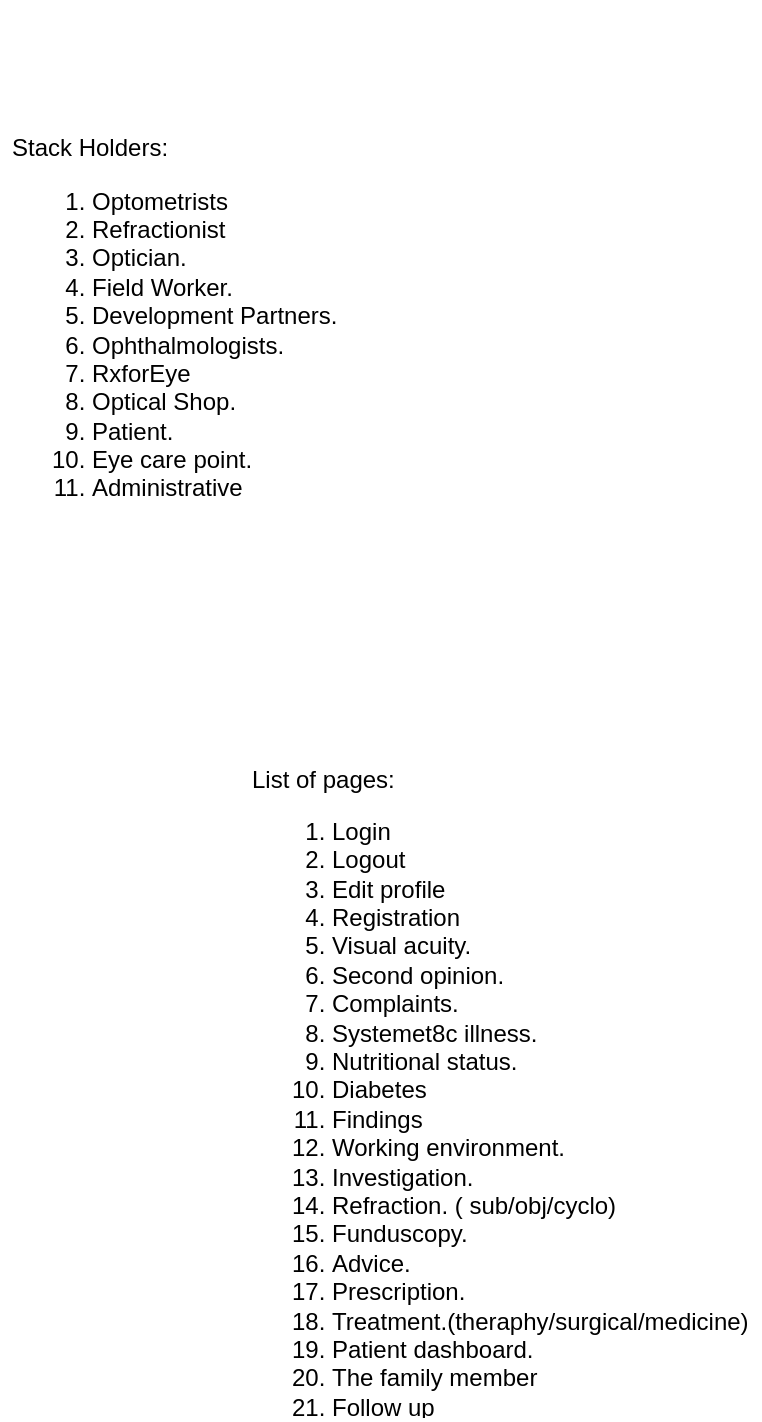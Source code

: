<mxfile version="26.2.14" pages="7">
  <diagram id="M1IfxxrqOfipRsqaZ80W" name="Stackholders">
    <mxGraphModel dx="872" dy="473" grid="1" gridSize="10" guides="1" tooltips="1" connect="1" arrows="1" fold="1" page="1" pageScale="1" pageWidth="850" pageHeight="1100" math="0" shadow="0">
      <root>
        <mxCell id="0" />
        <mxCell id="1" parent="0" />
        <mxCell id="-fa20izcHPhDNq7aNYys-8" value="Stack Holders:&lt;div&gt;&lt;ol&gt;&lt;li&gt;Optometrists&lt;/li&gt;&lt;li&gt;Refractionist&lt;/li&gt;&lt;li&gt;Optician.&lt;/li&gt;&lt;li&gt;Field Worker.&lt;/li&gt;&lt;li&gt;Development Partners.&lt;/li&gt;&lt;li&gt;Ophthalmologists.&lt;/li&gt;&lt;li&gt;RxforEye&lt;/li&gt;&lt;li&gt;Optical Shop.&lt;/li&gt;&lt;li&gt;Patient.&lt;/li&gt;&lt;li&gt;Eye care point.&lt;/li&gt;&lt;li&gt;Administrative&lt;/li&gt;&lt;/ol&gt;&lt;/div&gt;" style="text;strokeColor=none;fillColor=none;align=left;verticalAlign=middle;spacingLeft=4;spacingRight=4;overflow=hidden;points=[[0,0.5],[1,0.5]];portConstraint=eastwest;rotatable=0;whiteSpace=wrap;html=1;labelPosition=center;verticalLabelPosition=middle;" parent="1" vertex="1">
          <mxGeometry x="90" y="120" width="260" height="330" as="geometry" />
        </mxCell>
        <mxCell id="7hpq5icfxMaAIC5KAc8j-1" value="List of pages:&lt;div&gt;&lt;ol&gt;&lt;li&gt;Login&lt;/li&gt;&lt;li&gt;Logout&lt;/li&gt;&lt;li&gt;Edit profile&lt;/li&gt;&lt;li&gt;Registration&lt;/li&gt;&lt;li&gt;Visual acuity.&lt;/li&gt;&lt;li&gt;Second opinion.&lt;/li&gt;&lt;li&gt;Complaints.&lt;/li&gt;&lt;li&gt;Systemet8c illness.&lt;/li&gt;&lt;li&gt;Nutritional status.&lt;/li&gt;&lt;li&gt;Diabetes&amp;nbsp;&lt;/li&gt;&lt;li&gt;Findings&lt;/li&gt;&lt;li&gt;Working environment.&lt;/li&gt;&lt;li&gt;Investigation.&lt;/li&gt;&lt;li&gt;Refraction. ( sub/obj/cyclo)&lt;/li&gt;&lt;li&gt;Funduscopy.&lt;/li&gt;&lt;li&gt;Advice.&lt;/li&gt;&lt;li&gt;Prescription.&lt;/li&gt;&lt;li&gt;Treatment.(theraphy/surgical/medicine)&lt;/li&gt;&lt;li&gt;Patient dashboard.&lt;/li&gt;&lt;li&gt;The family member&lt;/li&gt;&lt;li&gt;Follow up&lt;/li&gt;&lt;li&gt;Medicine ordered&lt;/li&gt;&lt;li&gt;Glass order.&lt;/li&gt;&lt;li&gt;Previous treatment history.&lt;/li&gt;&lt;li&gt;Reports and printing.&lt;/li&gt;&lt;li&gt;Share information.&lt;/li&gt;&lt;li&gt;Optical Shop index.&lt;/li&gt;&lt;/ol&gt;&lt;/div&gt;" style="text;strokeColor=none;fillColor=none;align=left;verticalAlign=middle;spacingLeft=4;spacingRight=4;overflow=hidden;points=[[0,0.5],[1,0.5]];portConstraint=eastwest;rotatable=0;whiteSpace=wrap;html=1;labelPosition=center;verticalLabelPosition=middle;" parent="1" vertex="1">
          <mxGeometry x="210" y="500" width="260" height="330" as="geometry" />
        </mxCell>
      </root>
    </mxGraphModel>
  </diagram>
  <diagram id="AYhOFqZIXJBlkKoN-6RQ" name="Optician">
    <mxGraphModel dx="872" dy="473" grid="1" gridSize="10" guides="1" tooltips="1" connect="1" arrows="1" fold="1" page="1" pageScale="1" pageWidth="850" pageHeight="1100" math="0" shadow="0">
      <root>
        <mxCell id="0" />
        <mxCell id="1" parent="0" />
        <mxCell id="XrN8ogISlN5GDTWlXnPC-1" value="OptometryHelper" style="swimlane;whiteSpace=wrap;html=1;" parent="1" vertex="1">
          <mxGeometry x="190" y="140" width="500" height="900" as="geometry">
            <mxRectangle x="190" y="140" width="140" height="30" as="alternateBounds" />
          </mxGeometry>
        </mxCell>
        <mxCell id="XrN8ogISlN5GDTWlXnPC-2" value="Login" style="ellipse;whiteSpace=wrap;html=1;" parent="XrN8ogISlN5GDTWlXnPC-1" vertex="1">
          <mxGeometry x="270" y="140" width="80" height="40" as="geometry" />
        </mxCell>
        <mxCell id="XrN8ogISlN5GDTWlXnPC-3" value="Logout" style="ellipse;whiteSpace=wrap;html=1;" parent="XrN8ogISlN5GDTWlXnPC-1" vertex="1">
          <mxGeometry x="40" y="60" width="80" height="40" as="geometry" />
        </mxCell>
        <mxCell id="XrN8ogISlN5GDTWlXnPC-4" value="Edit Profile" style="ellipse;whiteSpace=wrap;html=1;" parent="XrN8ogISlN5GDTWlXnPC-1" vertex="1">
          <mxGeometry x="170" y="60" width="90" height="40" as="geometry" />
        </mxCell>
        <mxCell id="XrN8ogISlN5GDTWlXnPC-7" value="Complaints" style="ellipse;whiteSpace=wrap;html=1;" parent="XrN8ogISlN5GDTWlXnPC-1" vertex="1">
          <mxGeometry x="290" y="340" width="80" height="40" as="geometry" />
        </mxCell>
        <mxCell id="XrN8ogISlN5GDTWlXnPC-8" value="Registration" style="ellipse;whiteSpace=wrap;html=1;" parent="XrN8ogISlN5GDTWlXnPC-1" vertex="1">
          <mxGeometry x="315" y="200" width="95" height="40" as="geometry" />
        </mxCell>
        <mxCell id="XrN8ogISlN5GDTWlXnPC-9" value="Visual acuity." style="ellipse;whiteSpace=wrap;html=1;" parent="XrN8ogISlN5GDTWlXnPC-1" vertex="1">
          <mxGeometry x="390" y="250" width="80" height="40" as="geometry" />
        </mxCell>
        <mxCell id="XrN8ogISlN5GDTWlXnPC-11" value="Glass Sell" style="ellipse;whiteSpace=wrap;html=1;" parent="XrN8ogISlN5GDTWlXnPC-1" vertex="1">
          <mxGeometry x="260" y="680" width="80" height="40" as="geometry" />
        </mxCell>
        <mxCell id="XrN8ogISlN5GDTWlXnPC-12" value="Medicine Sell" style="ellipse;whiteSpace=wrap;html=1;" parent="XrN8ogISlN5GDTWlXnPC-1" vertex="1">
          <mxGeometry x="267.5" y="590" width="115" height="40" as="geometry" />
        </mxCell>
        <mxCell id="XrN8ogISlN5GDTWlXnPC-13" value="Working environment." style="ellipse;whiteSpace=wrap;html=1;" parent="XrN8ogISlN5GDTWlXnPC-1" vertex="1">
          <mxGeometry x="330" y="410" width="110" height="40" as="geometry" />
        </mxCell>
        <mxCell id="XrN8ogISlN5GDTWlXnPC-19" value="Optician" style="shape=umlActor;verticalLabelPosition=bottom;verticalAlign=top;html=1;outlineConnect=0;" parent="1" vertex="1">
          <mxGeometry x="80" y="600" width="30" height="60" as="geometry" />
        </mxCell>
        <mxCell id="XrN8ogISlN5GDTWlXnPC-24" value="" style="endArrow=classic;html=1;rounded=0;exitX=1;exitY=0.333;exitDx=0;exitDy=0;exitPerimeter=0;entryX=0;entryY=0.5;entryDx=0;entryDy=0;" parent="1" source="XrN8ogISlN5GDTWlXnPC-19" target="XrN8ogISlN5GDTWlXnPC-2" edge="1">
          <mxGeometry width="50" height="50" relative="1" as="geometry">
            <mxPoint x="460" y="510" as="sourcePoint" />
            <mxPoint x="510" y="460" as="targetPoint" />
          </mxGeometry>
        </mxCell>
        <mxCell id="XrN8ogISlN5GDTWlXnPC-25" value="" style="endArrow=classic;html=1;rounded=0;exitX=1;exitY=0.333;exitDx=0;exitDy=0;exitPerimeter=0;entryX=0;entryY=0.5;entryDx=0;entryDy=0;" parent="1" source="XrN8ogISlN5GDTWlXnPC-19" target="XrN8ogISlN5GDTWlXnPC-4" edge="1">
          <mxGeometry width="50" height="50" relative="1" as="geometry">
            <mxPoint x="120" y="410" as="sourcePoint" />
            <mxPoint x="380" y="360" as="targetPoint" />
          </mxGeometry>
        </mxCell>
        <mxCell id="XrN8ogISlN5GDTWlXnPC-26" value="" style="endArrow=classic;html=1;rounded=0;exitX=1;exitY=0.333;exitDx=0;exitDy=0;exitPerimeter=0;entryX=0;entryY=0.5;entryDx=0;entryDy=0;" parent="1" source="XrN8ogISlN5GDTWlXnPC-19" target="XrN8ogISlN5GDTWlXnPC-3" edge="1">
          <mxGeometry width="50" height="50" relative="1" as="geometry">
            <mxPoint x="130" y="420" as="sourcePoint" />
            <mxPoint x="390" y="370" as="targetPoint" />
          </mxGeometry>
        </mxCell>
        <mxCell id="XrN8ogISlN5GDTWlXnPC-27" value="" style="endArrow=classic;html=1;rounded=0;exitX=1;exitY=0.333;exitDx=0;exitDy=0;exitPerimeter=0;entryX=0;entryY=0.5;entryDx=0;entryDy=0;" parent="1" source="XrN8ogISlN5GDTWlXnPC-19" target="XrN8ogISlN5GDTWlXnPC-9" edge="1">
          <mxGeometry width="50" height="50" relative="1" as="geometry">
            <mxPoint x="230" y="460" as="sourcePoint" />
            <mxPoint x="630" y="520" as="targetPoint" />
          </mxGeometry>
        </mxCell>
        <mxCell id="XrN8ogISlN5GDTWlXnPC-28" value="" style="endArrow=classic;html=1;rounded=0;exitX=1;exitY=0.333;exitDx=0;exitDy=0;exitPerimeter=0;entryX=0;entryY=0.5;entryDx=0;entryDy=0;" parent="1" source="XrN8ogISlN5GDTWlXnPC-19" target="XrN8ogISlN5GDTWlXnPC-8" edge="1">
          <mxGeometry width="50" height="50" relative="1" as="geometry">
            <mxPoint x="250" y="540" as="sourcePoint" />
            <mxPoint x="650" y="600" as="targetPoint" />
          </mxGeometry>
        </mxCell>
        <mxCell id="XrN8ogISlN5GDTWlXnPC-29" value="" style="endArrow=classic;html=1;rounded=0;exitX=1;exitY=0.333;exitDx=0;exitDy=0;exitPerimeter=0;entryX=0;entryY=0.5;entryDx=0;entryDy=0;" parent="1" source="XrN8ogISlN5GDTWlXnPC-19" target="XrN8ogISlN5GDTWlXnPC-7" edge="1">
          <mxGeometry width="50" height="50" relative="1" as="geometry">
            <mxPoint x="300" y="585" as="sourcePoint" />
            <mxPoint x="700" y="645" as="targetPoint" />
          </mxGeometry>
        </mxCell>
        <mxCell id="XrN8ogISlN5GDTWlXnPC-32" value="" style="endArrow=classic;html=1;rounded=0;exitX=1;exitY=0.333;exitDx=0;exitDy=0;exitPerimeter=0;entryX=0;entryY=0.5;entryDx=0;entryDy=0;" parent="1" source="XrN8ogISlN5GDTWlXnPC-19" target="XrN8ogISlN5GDTWlXnPC-13" edge="1">
          <mxGeometry width="50" height="50" relative="1" as="geometry">
            <mxPoint x="235" y="820" as="sourcePoint" />
            <mxPoint x="635" y="880" as="targetPoint" />
          </mxGeometry>
        </mxCell>
        <mxCell id="XrN8ogISlN5GDTWlXnPC-33" value="" style="endArrow=classic;html=1;rounded=0;exitX=1;exitY=0.333;exitDx=0;exitDy=0;exitPerimeter=0;entryX=0;entryY=0.5;entryDx=0;entryDy=0;" parent="1" source="XrN8ogISlN5GDTWlXnPC-19" target="XrN8ogISlN5GDTWlXnPC-12" edge="1">
          <mxGeometry width="50" height="50" relative="1" as="geometry">
            <mxPoint x="110" y="855" as="sourcePoint" />
            <mxPoint x="510" y="915" as="targetPoint" />
          </mxGeometry>
        </mxCell>
        <mxCell id="XrN8ogISlN5GDTWlXnPC-34" value="" style="endArrow=classic;html=1;rounded=0;exitX=1;exitY=0.333;exitDx=0;exitDy=0;exitPerimeter=0;entryX=0;entryY=0.5;entryDx=0;entryDy=0;" parent="1" source="XrN8ogISlN5GDTWlXnPC-19" target="XrN8ogISlN5GDTWlXnPC-11" edge="1">
          <mxGeometry width="50" height="50" relative="1" as="geometry">
            <mxPoint x="260" y="870" as="sourcePoint" />
            <mxPoint x="660" y="930" as="targetPoint" />
          </mxGeometry>
        </mxCell>
      </root>
    </mxGraphModel>
  </diagram>
  <diagram name="Patient" id="AREr6yQypWErmQRCoujS">
    <mxGraphModel dx="872" dy="473" grid="1" gridSize="10" guides="1" tooltips="1" connect="1" arrows="1" fold="1" page="1" pageScale="1" pageWidth="850" pageHeight="1100" math="0" shadow="0">
      <root>
        <mxCell id="FTac6BsSUA3NoyobGCGN-0" />
        <mxCell id="FTac6BsSUA3NoyobGCGN-1" parent="FTac6BsSUA3NoyobGCGN-0" />
        <mxCell id="FTac6BsSUA3NoyobGCGN-2" value="OptometryHelper" style="swimlane;whiteSpace=wrap;html=1;" vertex="1" parent="FTac6BsSUA3NoyobGCGN-1">
          <mxGeometry x="190" y="140" width="500" height="900" as="geometry">
            <mxRectangle x="190" y="140" width="140" height="30" as="alternateBounds" />
          </mxGeometry>
        </mxCell>
        <mxCell id="FTac6BsSUA3NoyobGCGN-3" value="Login" style="ellipse;whiteSpace=wrap;html=1;" vertex="1" parent="FTac6BsSUA3NoyobGCGN-2">
          <mxGeometry x="270" y="140" width="80" height="40" as="geometry" />
        </mxCell>
        <mxCell id="FTac6BsSUA3NoyobGCGN-4" value="Logout" style="ellipse;whiteSpace=wrap;html=1;" vertex="1" parent="FTac6BsSUA3NoyobGCGN-2">
          <mxGeometry x="40" y="60" width="80" height="40" as="geometry" />
        </mxCell>
        <mxCell id="FTac6BsSUA3NoyobGCGN-5" value="Edit Profile" style="ellipse;whiteSpace=wrap;html=1;" vertex="1" parent="FTac6BsSUA3NoyobGCGN-2">
          <mxGeometry x="170" y="60" width="90" height="40" as="geometry" />
        </mxCell>
        <mxCell id="FTac6BsSUA3NoyobGCGN-6" value="Dashboard" style="ellipse;whiteSpace=wrap;html=1;" vertex="1" parent="FTac6BsSUA3NoyobGCGN-2">
          <mxGeometry x="290" y="340" width="80" height="40" as="geometry" />
        </mxCell>
        <mxCell id="FTac6BsSUA3NoyobGCGN-7" value="Registration" style="ellipse;whiteSpace=wrap;html=1;" vertex="1" parent="FTac6BsSUA3NoyobGCGN-2">
          <mxGeometry x="315" y="200" width="95" height="40" as="geometry" />
        </mxCell>
        <mxCell id="FTac6BsSUA3NoyobGCGN-9" value="Glass Prescription" style="ellipse;whiteSpace=wrap;html=1;" vertex="1" parent="FTac6BsSUA3NoyobGCGN-2">
          <mxGeometry x="260" y="680" width="140" height="40" as="geometry" />
        </mxCell>
        <mxCell id="FTac6BsSUA3NoyobGCGN-10" value="Medicine Prescription" style="ellipse;whiteSpace=wrap;html=1;" vertex="1" parent="FTac6BsSUA3NoyobGCGN-2">
          <mxGeometry x="267.5" y="590" width="142.5" height="40" as="geometry" />
        </mxCell>
        <mxCell id="FTac6BsSUA3NoyobGCGN-11" value="Feedback / Rating" style="ellipse;whiteSpace=wrap;html=1;" vertex="1" parent="FTac6BsSUA3NoyobGCGN-2">
          <mxGeometry x="330" y="410" width="130" height="40" as="geometry" />
        </mxCell>
        <mxCell id="FTac6BsSUA3NoyobGCGN-12" value="" style="endArrow=classic;html=1;rounded=0;entryX=0;entryY=0.5;entryDx=0;entryDy=0;" edge="1" parent="FTac6BsSUA3NoyobGCGN-2" target="FTac6BsSUA3NoyobGCGN-13">
          <mxGeometry width="50" height="50" relative="1" as="geometry">
            <mxPoint x="-80" y="480" as="sourcePoint" />
            <mxPoint x="530" y="700" as="targetPoint" />
          </mxGeometry>
        </mxCell>
        <mxCell id="FTac6BsSUA3NoyobGCGN-13" value="Consent Form" style="ellipse;whiteSpace=wrap;html=1;" vertex="1" parent="FTac6BsSUA3NoyobGCGN-2">
          <mxGeometry x="330" y="510" width="110" height="40" as="geometry" />
        </mxCell>
        <mxCell id="FTac6BsSUA3NoyobGCGN-14" value="Patient" style="shape=umlActor;verticalLabelPosition=bottom;verticalAlign=top;html=1;outlineConnect=0;" vertex="1" parent="FTac6BsSUA3NoyobGCGN-1">
          <mxGeometry x="80" y="600" width="30" height="60" as="geometry" />
        </mxCell>
        <mxCell id="FTac6BsSUA3NoyobGCGN-15" value="" style="endArrow=classic;html=1;rounded=0;exitX=1;exitY=0.333;exitDx=0;exitDy=0;exitPerimeter=0;entryX=0;entryY=0.5;entryDx=0;entryDy=0;" edge="1" parent="FTac6BsSUA3NoyobGCGN-1" source="FTac6BsSUA3NoyobGCGN-14" target="FTac6BsSUA3NoyobGCGN-3">
          <mxGeometry width="50" height="50" relative="1" as="geometry">
            <mxPoint x="460" y="510" as="sourcePoint" />
            <mxPoint x="510" y="460" as="targetPoint" />
          </mxGeometry>
        </mxCell>
        <mxCell id="FTac6BsSUA3NoyobGCGN-16" value="" style="endArrow=classic;html=1;rounded=0;exitX=1;exitY=0.333;exitDx=0;exitDy=0;exitPerimeter=0;entryX=0;entryY=0.5;entryDx=0;entryDy=0;" edge="1" parent="FTac6BsSUA3NoyobGCGN-1" source="FTac6BsSUA3NoyobGCGN-14" target="FTac6BsSUA3NoyobGCGN-5">
          <mxGeometry width="50" height="50" relative="1" as="geometry">
            <mxPoint x="120" y="410" as="sourcePoint" />
            <mxPoint x="380" y="360" as="targetPoint" />
          </mxGeometry>
        </mxCell>
        <mxCell id="FTac6BsSUA3NoyobGCGN-17" value="" style="endArrow=classic;html=1;rounded=0;exitX=1;exitY=0.333;exitDx=0;exitDy=0;exitPerimeter=0;entryX=0;entryY=0.5;entryDx=0;entryDy=0;" edge="1" parent="FTac6BsSUA3NoyobGCGN-1" source="FTac6BsSUA3NoyobGCGN-14" target="FTac6BsSUA3NoyobGCGN-4">
          <mxGeometry width="50" height="50" relative="1" as="geometry">
            <mxPoint x="130" y="420" as="sourcePoint" />
            <mxPoint x="390" y="370" as="targetPoint" />
          </mxGeometry>
        </mxCell>
        <mxCell id="FTac6BsSUA3NoyobGCGN-19" value="" style="endArrow=classic;html=1;rounded=0;exitX=1;exitY=0.333;exitDx=0;exitDy=0;exitPerimeter=0;entryX=0;entryY=0.5;entryDx=0;entryDy=0;" edge="1" parent="FTac6BsSUA3NoyobGCGN-1" source="FTac6BsSUA3NoyobGCGN-14" target="FTac6BsSUA3NoyobGCGN-7">
          <mxGeometry width="50" height="50" relative="1" as="geometry">
            <mxPoint x="250" y="540" as="sourcePoint" />
            <mxPoint x="650" y="600" as="targetPoint" />
          </mxGeometry>
        </mxCell>
        <mxCell id="FTac6BsSUA3NoyobGCGN-20" value="" style="endArrow=classic;html=1;rounded=0;exitX=1;exitY=0.333;exitDx=0;exitDy=0;exitPerimeter=0;entryX=0;entryY=0.5;entryDx=0;entryDy=0;" edge="1" parent="FTac6BsSUA3NoyobGCGN-1" source="FTac6BsSUA3NoyobGCGN-14" target="FTac6BsSUA3NoyobGCGN-6">
          <mxGeometry width="50" height="50" relative="1" as="geometry">
            <mxPoint x="300" y="585" as="sourcePoint" />
            <mxPoint x="700" y="645" as="targetPoint" />
          </mxGeometry>
        </mxCell>
        <mxCell id="FTac6BsSUA3NoyobGCGN-21" value="" style="endArrow=classic;html=1;rounded=0;exitX=1;exitY=0.333;exitDx=0;exitDy=0;exitPerimeter=0;entryX=0;entryY=0.5;entryDx=0;entryDy=0;" edge="1" parent="FTac6BsSUA3NoyobGCGN-1" source="FTac6BsSUA3NoyobGCGN-14" target="FTac6BsSUA3NoyobGCGN-11">
          <mxGeometry width="50" height="50" relative="1" as="geometry">
            <mxPoint x="235" y="820" as="sourcePoint" />
            <mxPoint x="635" y="880" as="targetPoint" />
          </mxGeometry>
        </mxCell>
        <mxCell id="FTac6BsSUA3NoyobGCGN-22" value="" style="endArrow=classic;html=1;rounded=0;exitX=1;exitY=0.333;exitDx=0;exitDy=0;exitPerimeter=0;entryX=0;entryY=0.5;entryDx=0;entryDy=0;" edge="1" parent="FTac6BsSUA3NoyobGCGN-1" source="FTac6BsSUA3NoyobGCGN-14" target="FTac6BsSUA3NoyobGCGN-10">
          <mxGeometry width="50" height="50" relative="1" as="geometry">
            <mxPoint x="110" y="855" as="sourcePoint" />
            <mxPoint x="510" y="915" as="targetPoint" />
          </mxGeometry>
        </mxCell>
        <mxCell id="FTac6BsSUA3NoyobGCGN-23" value="" style="endArrow=classic;html=1;rounded=0;exitX=1;exitY=0.333;exitDx=0;exitDy=0;exitPerimeter=0;entryX=0;entryY=0.5;entryDx=0;entryDy=0;" edge="1" parent="FTac6BsSUA3NoyobGCGN-1" source="FTac6BsSUA3NoyobGCGN-14" target="FTac6BsSUA3NoyobGCGN-9">
          <mxGeometry width="50" height="50" relative="1" as="geometry">
            <mxPoint x="260" y="870" as="sourcePoint" />
            <mxPoint x="660" y="930" as="targetPoint" />
          </mxGeometry>
        </mxCell>
        <mxCell id="Bz6TwOBqTsTkEYp6Mwie-0" style="edgeStyle=orthogonalEdgeStyle;rounded=0;orthogonalLoop=1;jettySize=auto;html=1;" edge="1" parent="FTac6BsSUA3NoyobGCGN-1" source="i5LTvNSIgJtmrKFKqgH8-1">
          <mxGeometry relative="1" as="geometry">
            <mxPoint x="95" y="677" as="targetPoint" />
          </mxGeometry>
        </mxCell>
        <mxCell id="i5LTvNSIgJtmrKFKqgH8-1" value="Gurdian" style="shape=umlActor;verticalLabelPosition=bottom;verticalAlign=top;html=1;outlineConnect=0;" vertex="1" parent="FTac6BsSUA3NoyobGCGN-1">
          <mxGeometry x="80" y="727" width="30" height="60" as="geometry" />
        </mxCell>
      </root>
    </mxGraphModel>
  </diagram>
  <diagram name="Optical Shop" id="G2NBU2uuekzPlRe5056s">
    <mxGraphModel dx="872" dy="473" grid="1" gridSize="10" guides="1" tooltips="1" connect="1" arrows="1" fold="1" page="1" pageScale="1" pageWidth="850" pageHeight="1100" math="0" shadow="0">
      <root>
        <mxCell id="8BPMpWCFmWuglfBwMMAN-0" />
        <mxCell id="8BPMpWCFmWuglfBwMMAN-1" parent="8BPMpWCFmWuglfBwMMAN-0" />
        <mxCell id="8BPMpWCFmWuglfBwMMAN-2" value="OptometryHelper" style="swimlane;whiteSpace=wrap;html=1;" vertex="1" parent="8BPMpWCFmWuglfBwMMAN-1">
          <mxGeometry x="190" y="140" width="500" height="900" as="geometry">
            <mxRectangle x="190" y="140" width="140" height="30" as="alternateBounds" />
          </mxGeometry>
        </mxCell>
        <mxCell id="8BPMpWCFmWuglfBwMMAN-3" value="Login" style="ellipse;whiteSpace=wrap;html=1;" vertex="1" parent="8BPMpWCFmWuglfBwMMAN-2">
          <mxGeometry x="270" y="140" width="80" height="40" as="geometry" />
        </mxCell>
        <mxCell id="8BPMpWCFmWuglfBwMMAN-4" value="Logout" style="ellipse;whiteSpace=wrap;html=1;" vertex="1" parent="8BPMpWCFmWuglfBwMMAN-2">
          <mxGeometry x="40" y="60" width="80" height="40" as="geometry" />
        </mxCell>
        <mxCell id="8BPMpWCFmWuglfBwMMAN-5" value="Edit Profile" style="ellipse;whiteSpace=wrap;html=1;" vertex="1" parent="8BPMpWCFmWuglfBwMMAN-2">
          <mxGeometry x="170" y="60" width="90" height="40" as="geometry" />
        </mxCell>
        <mxCell id="8BPMpWCFmWuglfBwMMAN-7" value="Registration" style="ellipse;whiteSpace=wrap;html=1;" vertex="1" parent="8BPMpWCFmWuglfBwMMAN-2">
          <mxGeometry x="315" y="200" width="95" height="40" as="geometry" />
        </mxCell>
        <mxCell id="8BPMpWCFmWuglfBwMMAN-8" value="Glass Prescription" style="ellipse;whiteSpace=wrap;html=1;" vertex="1" parent="8BPMpWCFmWuglfBwMMAN-2">
          <mxGeometry x="260" y="680" width="140" height="40" as="geometry" />
        </mxCell>
        <mxCell id="8BPMpWCFmWuglfBwMMAN-10" value="Feedback / Rating" style="ellipse;whiteSpace=wrap;html=1;" vertex="1" parent="8BPMpWCFmWuglfBwMMAN-2">
          <mxGeometry x="330" y="410" width="130" height="40" as="geometry" />
        </mxCell>
        <mxCell id="8BPMpWCFmWuglfBwMMAN-13" value="Optical Shop" style="shape=umlActor;verticalLabelPosition=bottom;verticalAlign=top;html=1;outlineConnect=0;" vertex="1" parent="8BPMpWCFmWuglfBwMMAN-1">
          <mxGeometry x="80" y="600" width="30" height="60" as="geometry" />
        </mxCell>
        <mxCell id="8BPMpWCFmWuglfBwMMAN-14" value="" style="endArrow=classic;html=1;rounded=0;exitX=1;exitY=0.333;exitDx=0;exitDy=0;exitPerimeter=0;entryX=0;entryY=0.5;entryDx=0;entryDy=0;" edge="1" parent="8BPMpWCFmWuglfBwMMAN-1" source="8BPMpWCFmWuglfBwMMAN-13" target="8BPMpWCFmWuglfBwMMAN-3">
          <mxGeometry width="50" height="50" relative="1" as="geometry">
            <mxPoint x="460" y="510" as="sourcePoint" />
            <mxPoint x="510" y="460" as="targetPoint" />
          </mxGeometry>
        </mxCell>
        <mxCell id="8BPMpWCFmWuglfBwMMAN-15" value="" style="endArrow=classic;html=1;rounded=0;exitX=1;exitY=0.333;exitDx=0;exitDy=0;exitPerimeter=0;entryX=0;entryY=0.5;entryDx=0;entryDy=0;" edge="1" parent="8BPMpWCFmWuglfBwMMAN-1" source="8BPMpWCFmWuglfBwMMAN-13" target="8BPMpWCFmWuglfBwMMAN-5">
          <mxGeometry width="50" height="50" relative="1" as="geometry">
            <mxPoint x="120" y="410" as="sourcePoint" />
            <mxPoint x="380" y="360" as="targetPoint" />
          </mxGeometry>
        </mxCell>
        <mxCell id="8BPMpWCFmWuglfBwMMAN-16" value="" style="endArrow=classic;html=1;rounded=0;exitX=1;exitY=0.333;exitDx=0;exitDy=0;exitPerimeter=0;entryX=0;entryY=0.5;entryDx=0;entryDy=0;" edge="1" parent="8BPMpWCFmWuglfBwMMAN-1" source="8BPMpWCFmWuglfBwMMAN-13" target="8BPMpWCFmWuglfBwMMAN-4">
          <mxGeometry width="50" height="50" relative="1" as="geometry">
            <mxPoint x="130" y="420" as="sourcePoint" />
            <mxPoint x="390" y="370" as="targetPoint" />
          </mxGeometry>
        </mxCell>
        <mxCell id="8BPMpWCFmWuglfBwMMAN-17" value="" style="endArrow=classic;html=1;rounded=0;exitX=1;exitY=0.333;exitDx=0;exitDy=0;exitPerimeter=0;entryX=0;entryY=0.5;entryDx=0;entryDy=0;" edge="1" parent="8BPMpWCFmWuglfBwMMAN-1" source="8BPMpWCFmWuglfBwMMAN-13" target="8BPMpWCFmWuglfBwMMAN-7">
          <mxGeometry width="50" height="50" relative="1" as="geometry">
            <mxPoint x="250" y="540" as="sourcePoint" />
            <mxPoint x="650" y="600" as="targetPoint" />
          </mxGeometry>
        </mxCell>
        <mxCell id="8BPMpWCFmWuglfBwMMAN-19" value="" style="endArrow=classic;html=1;rounded=0;exitX=1;exitY=0.333;exitDx=0;exitDy=0;exitPerimeter=0;entryX=0;entryY=0.5;entryDx=0;entryDy=0;" edge="1" parent="8BPMpWCFmWuglfBwMMAN-1" source="8BPMpWCFmWuglfBwMMAN-13" target="8BPMpWCFmWuglfBwMMAN-10">
          <mxGeometry width="50" height="50" relative="1" as="geometry">
            <mxPoint x="235" y="820" as="sourcePoint" />
            <mxPoint x="635" y="880" as="targetPoint" />
          </mxGeometry>
        </mxCell>
        <mxCell id="8BPMpWCFmWuglfBwMMAN-21" value="" style="endArrow=classic;html=1;rounded=0;exitX=1;exitY=0.333;exitDx=0;exitDy=0;exitPerimeter=0;entryX=0;entryY=0.5;entryDx=0;entryDy=0;" edge="1" parent="8BPMpWCFmWuglfBwMMAN-1" source="8BPMpWCFmWuglfBwMMAN-13" target="8BPMpWCFmWuglfBwMMAN-8">
          <mxGeometry width="50" height="50" relative="1" as="geometry">
            <mxPoint x="260" y="870" as="sourcePoint" />
            <mxPoint x="660" y="930" as="targetPoint" />
          </mxGeometry>
        </mxCell>
        <mxCell id="8BPMpWCFmWuglfBwMMAN-23" value="Gurdian" style="shape=umlActor;verticalLabelPosition=bottom;verticalAlign=top;html=1;outlineConnect=0;" vertex="1" parent="8BPMpWCFmWuglfBwMMAN-1">
          <mxGeometry x="80" y="710" width="30" height="60" as="geometry" />
        </mxCell>
      </root>
    </mxGraphModel>
  </diagram>
  <diagram name="Field Worker" id="1J5S-ZthjAuSW9gJULlK">
    <mxGraphModel dx="872" dy="473" grid="1" gridSize="10" guides="1" tooltips="1" connect="1" arrows="1" fold="1" page="1" pageScale="1" pageWidth="850" pageHeight="1100" math="0" shadow="0">
      <root>
        <mxCell id="GqxlnJ4BxKiEaqIntHQL-0" />
        <mxCell id="GqxlnJ4BxKiEaqIntHQL-1" parent="GqxlnJ4BxKiEaqIntHQL-0" />
        <mxCell id="GqxlnJ4BxKiEaqIntHQL-2" value="OptometryHelper" style="swimlane;whiteSpace=wrap;html=1;" vertex="1" parent="GqxlnJ4BxKiEaqIntHQL-1">
          <mxGeometry x="190" y="140" width="500" height="900" as="geometry">
            <mxRectangle x="190" y="140" width="140" height="30" as="alternateBounds" />
          </mxGeometry>
        </mxCell>
        <mxCell id="GqxlnJ4BxKiEaqIntHQL-3" value="Login" style="ellipse;whiteSpace=wrap;html=1;" vertex="1" parent="GqxlnJ4BxKiEaqIntHQL-2">
          <mxGeometry x="270" y="140" width="80" height="40" as="geometry" />
        </mxCell>
        <mxCell id="GqxlnJ4BxKiEaqIntHQL-4" value="Logout" style="ellipse;whiteSpace=wrap;html=1;" vertex="1" parent="GqxlnJ4BxKiEaqIntHQL-2">
          <mxGeometry x="40" y="60" width="80" height="40" as="geometry" />
        </mxCell>
        <mxCell id="GqxlnJ4BxKiEaqIntHQL-5" value="Edit Profile" style="ellipse;whiteSpace=wrap;html=1;" vertex="1" parent="GqxlnJ4BxKiEaqIntHQL-2">
          <mxGeometry x="170" y="60" width="90" height="40" as="geometry" />
        </mxCell>
        <mxCell id="GqxlnJ4BxKiEaqIntHQL-6" value="Complaints" style="ellipse;whiteSpace=wrap;html=1;" vertex="1" parent="GqxlnJ4BxKiEaqIntHQL-2">
          <mxGeometry x="360" y="410" width="80" height="40" as="geometry" />
        </mxCell>
        <mxCell id="GqxlnJ4BxKiEaqIntHQL-7" value="Registration" style="ellipse;whiteSpace=wrap;html=1;" vertex="1" parent="GqxlnJ4BxKiEaqIntHQL-2">
          <mxGeometry x="330" y="230" width="95" height="40" as="geometry" />
        </mxCell>
        <mxCell id="GqxlnJ4BxKiEaqIntHQL-8" value="Visual acuity." style="ellipse;whiteSpace=wrap;html=1;" vertex="1" parent="GqxlnJ4BxKiEaqIntHQL-2">
          <mxGeometry x="365" y="310" width="80" height="40" as="geometry" />
        </mxCell>
        <mxCell id="GqxlnJ4BxKiEaqIntHQL-9" value="Glass Delivery" style="ellipse;whiteSpace=wrap;html=1;" vertex="1" parent="GqxlnJ4BxKiEaqIntHQL-2">
          <mxGeometry x="220" y="720" width="120" height="40" as="geometry" />
        </mxCell>
        <mxCell id="GqxlnJ4BxKiEaqIntHQL-10" value="Medicine Delivery" style="ellipse;whiteSpace=wrap;html=1;" vertex="1" parent="GqxlnJ4BxKiEaqIntHQL-2">
          <mxGeometry x="310" y="630" width="115" height="40" as="geometry" />
        </mxCell>
        <mxCell id="GqxlnJ4BxKiEaqIntHQL-11" value="Working environment." style="ellipse;whiteSpace=wrap;html=1;" vertex="1" parent="GqxlnJ4BxKiEaqIntHQL-2">
          <mxGeometry x="350" y="510" width="110" height="40" as="geometry" />
        </mxCell>
        <mxCell id="GqxlnJ4BxKiEaqIntHQL-14" value="Field Worker" style="shape=umlActor;verticalLabelPosition=bottom;verticalAlign=top;html=1;outlineConnect=0;" vertex="1" parent="GqxlnJ4BxKiEaqIntHQL-1">
          <mxGeometry x="80" y="600" width="30" height="60" as="geometry" />
        </mxCell>
        <mxCell id="GqxlnJ4BxKiEaqIntHQL-15" value="" style="endArrow=classic;html=1;rounded=0;exitX=1;exitY=0.333;exitDx=0;exitDy=0;exitPerimeter=0;entryX=0;entryY=0.5;entryDx=0;entryDy=0;" edge="1" parent="GqxlnJ4BxKiEaqIntHQL-1" source="GqxlnJ4BxKiEaqIntHQL-14" target="GqxlnJ4BxKiEaqIntHQL-3">
          <mxGeometry width="50" height="50" relative="1" as="geometry">
            <mxPoint x="460" y="510" as="sourcePoint" />
            <mxPoint x="510" y="460" as="targetPoint" />
          </mxGeometry>
        </mxCell>
        <mxCell id="GqxlnJ4BxKiEaqIntHQL-16" value="" style="endArrow=classic;html=1;rounded=0;exitX=1;exitY=0.333;exitDx=0;exitDy=0;exitPerimeter=0;entryX=0;entryY=0.5;entryDx=0;entryDy=0;" edge="1" parent="GqxlnJ4BxKiEaqIntHQL-1" source="GqxlnJ4BxKiEaqIntHQL-14" target="GqxlnJ4BxKiEaqIntHQL-5">
          <mxGeometry width="50" height="50" relative="1" as="geometry">
            <mxPoint x="120" y="410" as="sourcePoint" />
            <mxPoint x="380" y="360" as="targetPoint" />
          </mxGeometry>
        </mxCell>
        <mxCell id="GqxlnJ4BxKiEaqIntHQL-17" value="" style="endArrow=classic;html=1;rounded=0;exitX=1;exitY=0.333;exitDx=0;exitDy=0;exitPerimeter=0;entryX=0;entryY=0.5;entryDx=0;entryDy=0;" edge="1" parent="GqxlnJ4BxKiEaqIntHQL-1" source="GqxlnJ4BxKiEaqIntHQL-14" target="GqxlnJ4BxKiEaqIntHQL-4">
          <mxGeometry width="50" height="50" relative="1" as="geometry">
            <mxPoint x="130" y="420" as="sourcePoint" />
            <mxPoint x="390" y="370" as="targetPoint" />
          </mxGeometry>
        </mxCell>
        <mxCell id="GqxlnJ4BxKiEaqIntHQL-18" value="" style="endArrow=classic;html=1;rounded=0;exitX=1;exitY=0.333;exitDx=0;exitDy=0;exitPerimeter=0;entryX=0;entryY=0.5;entryDx=0;entryDy=0;" edge="1" parent="GqxlnJ4BxKiEaqIntHQL-1" source="GqxlnJ4BxKiEaqIntHQL-14" target="GqxlnJ4BxKiEaqIntHQL-8">
          <mxGeometry width="50" height="50" relative="1" as="geometry">
            <mxPoint x="230" y="460" as="sourcePoint" />
            <mxPoint x="630" y="520" as="targetPoint" />
          </mxGeometry>
        </mxCell>
        <mxCell id="GqxlnJ4BxKiEaqIntHQL-19" value="" style="endArrow=classic;html=1;rounded=0;exitX=1;exitY=0.333;exitDx=0;exitDy=0;exitPerimeter=0;entryX=0;entryY=0.5;entryDx=0;entryDy=0;" edge="1" parent="GqxlnJ4BxKiEaqIntHQL-1" source="GqxlnJ4BxKiEaqIntHQL-14" target="GqxlnJ4BxKiEaqIntHQL-7">
          <mxGeometry width="50" height="50" relative="1" as="geometry">
            <mxPoint x="250" y="540" as="sourcePoint" />
            <mxPoint x="650" y="600" as="targetPoint" />
          </mxGeometry>
        </mxCell>
        <mxCell id="GqxlnJ4BxKiEaqIntHQL-20" value="" style="endArrow=classic;html=1;rounded=0;exitX=1;exitY=0.333;exitDx=0;exitDy=0;exitPerimeter=0;entryX=0;entryY=0.5;entryDx=0;entryDy=0;" edge="1" parent="GqxlnJ4BxKiEaqIntHQL-1" source="GqxlnJ4BxKiEaqIntHQL-14" target="GqxlnJ4BxKiEaqIntHQL-6">
          <mxGeometry width="50" height="50" relative="1" as="geometry">
            <mxPoint x="300" y="585" as="sourcePoint" />
            <mxPoint x="700" y="645" as="targetPoint" />
          </mxGeometry>
        </mxCell>
        <mxCell id="GqxlnJ4BxKiEaqIntHQL-21" value="" style="endArrow=classic;html=1;rounded=0;exitX=1;exitY=0.333;exitDx=0;exitDy=0;exitPerimeter=0;entryX=0;entryY=0.5;entryDx=0;entryDy=0;" edge="1" parent="GqxlnJ4BxKiEaqIntHQL-1" source="GqxlnJ4BxKiEaqIntHQL-14" target="GqxlnJ4BxKiEaqIntHQL-11">
          <mxGeometry width="50" height="50" relative="1" as="geometry">
            <mxPoint x="235" y="820" as="sourcePoint" />
            <mxPoint x="635" y="880" as="targetPoint" />
          </mxGeometry>
        </mxCell>
        <mxCell id="GqxlnJ4BxKiEaqIntHQL-22" value="" style="endArrow=classic;html=1;rounded=0;exitX=1;exitY=0.333;exitDx=0;exitDy=0;exitPerimeter=0;entryX=0;entryY=0.5;entryDx=0;entryDy=0;" edge="1" parent="GqxlnJ4BxKiEaqIntHQL-1" source="GqxlnJ4BxKiEaqIntHQL-14" target="GqxlnJ4BxKiEaqIntHQL-10">
          <mxGeometry width="50" height="50" relative="1" as="geometry">
            <mxPoint x="110" y="855" as="sourcePoint" />
            <mxPoint x="510" y="915" as="targetPoint" />
          </mxGeometry>
        </mxCell>
        <mxCell id="GqxlnJ4BxKiEaqIntHQL-23" value="" style="endArrow=classic;html=1;rounded=0;exitX=1;exitY=0.333;exitDx=0;exitDy=0;exitPerimeter=0;entryX=0;entryY=0.5;entryDx=0;entryDy=0;" edge="1" parent="GqxlnJ4BxKiEaqIntHQL-1" source="GqxlnJ4BxKiEaqIntHQL-14" target="GqxlnJ4BxKiEaqIntHQL-9">
          <mxGeometry width="50" height="50" relative="1" as="geometry">
            <mxPoint x="260" y="870" as="sourcePoint" />
            <mxPoint x="660" y="930" as="targetPoint" />
          </mxGeometry>
        </mxCell>
        <mxCell id="xA0Bk3jEbI591xD70fEn-6" style="edgeStyle=orthogonalEdgeStyle;rounded=0;orthogonalLoop=1;jettySize=auto;html=1;" edge="1" parent="GqxlnJ4BxKiEaqIntHQL-1" source="xA0Bk3jEbI591xD70fEn-2">
          <mxGeometry relative="1" as="geometry">
            <mxPoint x="95" y="677" as="targetPoint" />
            <Array as="points">
              <mxPoint x="45" y="727" />
              <mxPoint x="95" y="727" />
            </Array>
          </mxGeometry>
        </mxCell>
        <mxCell id="xA0Bk3jEbI591xD70fEn-2" value="Health Worker" style="shape=umlActor;verticalLabelPosition=bottom;verticalAlign=top;html=1;outlineConnect=0;" vertex="1" parent="GqxlnJ4BxKiEaqIntHQL-1">
          <mxGeometry x="30" y="767" width="30" height="60" as="geometry" />
        </mxCell>
        <mxCell id="xA0Bk3jEbI591xD70fEn-8" style="edgeStyle=orthogonalEdgeStyle;rounded=0;orthogonalLoop=1;jettySize=auto;html=1;" edge="1" parent="GqxlnJ4BxKiEaqIntHQL-1" source="xA0Bk3jEbI591xD70fEn-5">
          <mxGeometry relative="1" as="geometry">
            <mxPoint x="95" y="677" as="targetPoint" />
            <Array as="points">
              <mxPoint x="135" y="727" />
              <mxPoint x="95" y="727" />
            </Array>
          </mxGeometry>
        </mxCell>
        <mxCell id="xA0Bk3jEbI591xD70fEn-5" value="Volunteer" style="shape=umlActor;verticalLabelPosition=bottom;verticalAlign=top;html=1;outlineConnect=0;" vertex="1" parent="GqxlnJ4BxKiEaqIntHQL-1">
          <mxGeometry x="120" y="767" width="30" height="60" as="geometry" />
        </mxCell>
      </root>
    </mxGraphModel>
  </diagram>
  <diagram id="XCqpqaMiLT2L9GXqhH80" name="Optometrist">
    <mxGraphModel dx="1453" dy="788" grid="1" gridSize="10" guides="1" tooltips="1" connect="1" arrows="1" fold="1" page="1" pageScale="1" pageWidth="850" pageHeight="1100" math="0" shadow="0">
      <root>
        <mxCell id="0" />
        <mxCell id="1" parent="0" />
        <mxCell id="mWiTqan6wdqoHke7x1nU-2" value="OptometryHelper" style="swimlane;whiteSpace=wrap;html=1;" parent="1" vertex="1">
          <mxGeometry x="190" y="140" width="500" height="900" as="geometry">
            <mxRectangle x="300" y="120" width="140" height="30" as="alternateBounds" />
          </mxGeometry>
        </mxCell>
        <mxCell id="inhApfnUBMcFMZuZjTJw-3" value="Login" style="ellipse;whiteSpace=wrap;html=1;" vertex="1" parent="mWiTqan6wdqoHke7x1nU-2">
          <mxGeometry x="210" y="160" width="80" height="40" as="geometry" />
        </mxCell>
        <mxCell id="inhApfnUBMcFMZuZjTJw-2" value="Logout" style="ellipse;whiteSpace=wrap;html=1;" vertex="1" parent="mWiTqan6wdqoHke7x1nU-2">
          <mxGeometry x="200" y="30" width="80" height="40" as="geometry" />
        </mxCell>
        <mxCell id="inhApfnUBMcFMZuZjTJw-1" value="Edit Profile" style="ellipse;whiteSpace=wrap;html=1;" vertex="1" parent="mWiTqan6wdqoHke7x1nU-2">
          <mxGeometry x="200" y="90" width="90" height="40" as="geometry" />
        </mxCell>
        <mxCell id="inhApfnUBMcFMZuZjTJw-16" value="Nutritional status." style="ellipse;whiteSpace=wrap;html=1;" vertex="1" parent="mWiTqan6wdqoHke7x1nU-2">
          <mxGeometry x="320" y="480" width="80" height="40" as="geometry" />
        </mxCell>
        <mxCell id="inhApfnUBMcFMZuZjTJw-14" value="Systemetc illness." style="ellipse;whiteSpace=wrap;html=1;" vertex="1" parent="mWiTqan6wdqoHke7x1nU-2">
          <mxGeometry x="240" y="430" width="80" height="40" as="geometry" />
        </mxCell>
        <mxCell id="inhApfnUBMcFMZuZjTJw-12" value="Complaints" style="ellipse;whiteSpace=wrap;html=1;" vertex="1" parent="mWiTqan6wdqoHke7x1nU-2">
          <mxGeometry x="290" y="340" width="80" height="40" as="geometry" />
        </mxCell>
        <mxCell id="inhApfnUBMcFMZuZjTJw-10" value="Second opinion." style="ellipse;whiteSpace=wrap;html=1;" vertex="1" parent="mWiTqan6wdqoHke7x1nU-2">
          <mxGeometry x="300" y="280" width="80" height="40" as="geometry" />
        </mxCell>
        <mxCell id="inhApfnUBMcFMZuZjTJw-8" value="Visual acuity." style="ellipse;whiteSpace=wrap;html=1;" vertex="1" parent="mWiTqan6wdqoHke7x1nU-2">
          <mxGeometry x="230" y="230" width="80" height="40" as="geometry" />
        </mxCell>
        <mxCell id="inhApfnUBMcFMZuZjTJw-26" value="Advice" style="ellipse;whiteSpace=wrap;html=1;" vertex="1" parent="mWiTqan6wdqoHke7x1nU-2">
          <mxGeometry x="310" y="690" width="80" height="40" as="geometry" />
        </mxCell>
        <mxCell id="inhApfnUBMcFMZuZjTJw-24" value="Refraction" style="ellipse;whiteSpace=wrap;html=1;" vertex="1" parent="mWiTqan6wdqoHke7x1nU-2">
          <mxGeometry x="220" y="710" width="80" height="40" as="geometry" />
        </mxCell>
        <mxCell id="inhApfnUBMcFMZuZjTJw-22" value="Investigation" style="ellipse;whiteSpace=wrap;html=1;" vertex="1" parent="mWiTqan6wdqoHke7x1nU-2">
          <mxGeometry x="235" y="620" width="80" height="40" as="geometry" />
        </mxCell>
        <mxCell id="inhApfnUBMcFMZuZjTJw-20" value="Working environment." style="ellipse;whiteSpace=wrap;html=1;" vertex="1" parent="mWiTqan6wdqoHke7x1nU-2">
          <mxGeometry x="340" y="605" width="80" height="40" as="geometry" />
        </mxCell>
        <mxCell id="inhApfnUBMcFMZuZjTJw-19" value="" style="endArrow=classic;html=1;rounded=0;entryX=0;entryY=0.5;entryDx=0;entryDy=0;" edge="1" parent="mWiTqan6wdqoHke7x1nU-2" target="inhApfnUBMcFMZuZjTJw-18">
          <mxGeometry width="50" height="50" relative="1" as="geometry">
            <mxPoint x="-80" y="480" as="sourcePoint" />
            <mxPoint x="530" y="700" as="targetPoint" />
          </mxGeometry>
        </mxCell>
        <mxCell id="inhApfnUBMcFMZuZjTJw-18" value="Findings" style="ellipse;whiteSpace=wrap;html=1;" vertex="1" parent="mWiTqan6wdqoHke7x1nU-2">
          <mxGeometry x="300" y="540" width="80" height="40" as="geometry" />
        </mxCell>
        <mxCell id="inhApfnUBMcFMZuZjTJw-29" value="Patient dashboar" style="ellipse;whiteSpace=wrap;html=1;" vertex="1" parent="mWiTqan6wdqoHke7x1nU-2">
          <mxGeometry x="320" y="400" width="80" height="40" as="geometry" />
        </mxCell>
        <mxCell id="inhApfnUBMcFMZuZjTJw-31" value="Treatment" style="ellipse;whiteSpace=wrap;html=1;" vertex="1" parent="mWiTqan6wdqoHke7x1nU-2">
          <mxGeometry x="280" y="850" width="80" height="40" as="geometry" />
        </mxCell>
        <mxCell id="inhApfnUBMcFMZuZjTJw-33" value="Prescription" style="ellipse;whiteSpace=wrap;html=1;" vertex="1" parent="mWiTqan6wdqoHke7x1nU-2">
          <mxGeometry x="280" y="800" width="80" height="40" as="geometry" />
        </mxCell>
        <mxCell id="mWiTqan6wdqoHke7x1nU-4" value="Optometrists" style="shape=umlActor;verticalLabelPosition=bottom;verticalAlign=top;html=1;outlineConnect=0;" parent="1" vertex="1">
          <mxGeometry x="80" y="600" width="30" height="60" as="geometry" />
        </mxCell>
        <mxCell id="mWiTqan6wdqoHke7x1nU-11" style="edgeStyle=orthogonalEdgeStyle;rounded=0;orthogonalLoop=1;jettySize=auto;html=1;" parent="1" source="mWiTqan6wdqoHke7x1nU-6" target="mWiTqan6wdqoHke7x1nU-4" edge="1">
          <mxGeometry relative="1" as="geometry">
            <Array as="points">
              <mxPoint x="45" y="690" />
              <mxPoint x="95" y="690" />
            </Array>
          </mxGeometry>
        </mxCell>
        <mxCell id="mWiTqan6wdqoHke7x1nU-6" value="Refractionist" style="shape=umlActor;verticalLabelPosition=bottom;verticalAlign=top;html=1;outlineConnect=0;" parent="1" vertex="1">
          <mxGeometry x="30" y="720" width="30" height="60" as="geometry" />
        </mxCell>
        <mxCell id="mWiTqan6wdqoHke7x1nU-10" style="edgeStyle=orthogonalEdgeStyle;rounded=0;orthogonalLoop=1;jettySize=auto;html=1;" parent="1" source="mWiTqan6wdqoHke7x1nU-7" target="mWiTqan6wdqoHke7x1nU-4" edge="1">
          <mxGeometry relative="1" as="geometry">
            <Array as="points">
              <mxPoint x="135" y="690" />
              <mxPoint x="95" y="690" />
            </Array>
          </mxGeometry>
        </mxCell>
        <mxCell id="mWiTqan6wdqoHke7x1nU-7" value="MLOP" style="shape=umlActor;verticalLabelPosition=bottom;verticalAlign=top;html=1;outlineConnect=0;" parent="1" vertex="1">
          <mxGeometry x="120" y="720" width="30" height="60" as="geometry" />
        </mxCell>
        <mxCell id="inhApfnUBMcFMZuZjTJw-5" value="" style="endArrow=classic;html=1;rounded=0;exitX=1;exitY=0.333;exitDx=0;exitDy=0;exitPerimeter=0;entryX=0;entryY=0.5;entryDx=0;entryDy=0;" edge="1" parent="1" source="mWiTqan6wdqoHke7x1nU-4" target="inhApfnUBMcFMZuZjTJw-3">
          <mxGeometry width="50" height="50" relative="1" as="geometry">
            <mxPoint x="460" y="510" as="sourcePoint" />
            <mxPoint x="510" y="460" as="targetPoint" />
          </mxGeometry>
        </mxCell>
        <mxCell id="inhApfnUBMcFMZuZjTJw-6" value="" style="endArrow=classic;html=1;rounded=0;exitX=1;exitY=0.333;exitDx=0;exitDy=0;exitPerimeter=0;entryX=0;entryY=0.5;entryDx=0;entryDy=0;" edge="1" parent="1" source="mWiTqan6wdqoHke7x1nU-4" target="inhApfnUBMcFMZuZjTJw-1">
          <mxGeometry width="50" height="50" relative="1" as="geometry">
            <mxPoint x="120" y="410" as="sourcePoint" />
            <mxPoint x="380" y="360" as="targetPoint" />
          </mxGeometry>
        </mxCell>
        <mxCell id="inhApfnUBMcFMZuZjTJw-7" value="" style="endArrow=classic;html=1;rounded=0;exitX=1;exitY=0.333;exitDx=0;exitDy=0;exitPerimeter=0;entryX=0;entryY=0.5;entryDx=0;entryDy=0;" edge="1" parent="1" source="mWiTqan6wdqoHke7x1nU-4" target="inhApfnUBMcFMZuZjTJw-2">
          <mxGeometry width="50" height="50" relative="1" as="geometry">
            <mxPoint x="130" y="420" as="sourcePoint" />
            <mxPoint x="390" y="370" as="targetPoint" />
          </mxGeometry>
        </mxCell>
        <mxCell id="inhApfnUBMcFMZuZjTJw-9" value="" style="endArrow=classic;html=1;rounded=0;exitX=1;exitY=0.333;exitDx=0;exitDy=0;exitPerimeter=0;entryX=0;entryY=0.5;entryDx=0;entryDy=0;" edge="1" parent="1" target="inhApfnUBMcFMZuZjTJw-8" source="mWiTqan6wdqoHke7x1nU-4">
          <mxGeometry width="50" height="50" relative="1" as="geometry">
            <mxPoint x="230" y="460" as="sourcePoint" />
            <mxPoint x="630" y="520" as="targetPoint" />
          </mxGeometry>
        </mxCell>
        <mxCell id="inhApfnUBMcFMZuZjTJw-11" value="" style="endArrow=classic;html=1;rounded=0;exitX=1;exitY=0.333;exitDx=0;exitDy=0;exitPerimeter=0;entryX=0;entryY=0.5;entryDx=0;entryDy=0;" edge="1" parent="1" target="inhApfnUBMcFMZuZjTJw-10" source="mWiTqan6wdqoHke7x1nU-4">
          <mxGeometry width="50" height="50" relative="1" as="geometry">
            <mxPoint x="250" y="540" as="sourcePoint" />
            <mxPoint x="650" y="600" as="targetPoint" />
          </mxGeometry>
        </mxCell>
        <mxCell id="inhApfnUBMcFMZuZjTJw-13" value="" style="endArrow=classic;html=1;rounded=0;exitX=1;exitY=0.333;exitDx=0;exitDy=0;exitPerimeter=0;entryX=0;entryY=0.5;entryDx=0;entryDy=0;" edge="1" parent="1" target="inhApfnUBMcFMZuZjTJw-12" source="mWiTqan6wdqoHke7x1nU-4">
          <mxGeometry width="50" height="50" relative="1" as="geometry">
            <mxPoint x="300" y="585" as="sourcePoint" />
            <mxPoint x="700" y="645" as="targetPoint" />
          </mxGeometry>
        </mxCell>
        <mxCell id="inhApfnUBMcFMZuZjTJw-15" value="" style="endArrow=classic;html=1;rounded=0;exitX=1;exitY=0.333;exitDx=0;exitDy=0;exitPerimeter=0;entryX=0;entryY=0.5;entryDx=0;entryDy=0;" edge="1" parent="1" target="inhApfnUBMcFMZuZjTJw-14" source="mWiTqan6wdqoHke7x1nU-4">
          <mxGeometry width="50" height="50" relative="1" as="geometry">
            <mxPoint x="230" y="680" as="sourcePoint" />
            <mxPoint x="630" y="740" as="targetPoint" />
          </mxGeometry>
        </mxCell>
        <mxCell id="inhApfnUBMcFMZuZjTJw-17" value="" style="endArrow=classic;html=1;rounded=0;entryX=0;entryY=0.5;entryDx=0;entryDy=0;exitX=1;exitY=0.333;exitDx=0;exitDy=0;exitPerimeter=0;" edge="1" parent="1" target="inhApfnUBMcFMZuZjTJw-16" source="mWiTqan6wdqoHke7x1nU-4">
          <mxGeometry width="50" height="50" relative="1" as="geometry">
            <mxPoint x="120" y="510" as="sourcePoint" />
            <mxPoint x="610" y="810" as="targetPoint" />
          </mxGeometry>
        </mxCell>
        <mxCell id="inhApfnUBMcFMZuZjTJw-21" value="" style="endArrow=classic;html=1;rounded=0;exitX=1;exitY=0.333;exitDx=0;exitDy=0;exitPerimeter=0;entryX=0;entryY=0.5;entryDx=0;entryDy=0;" edge="1" parent="1" target="inhApfnUBMcFMZuZjTJw-20" source="mWiTqan6wdqoHke7x1nU-4">
          <mxGeometry width="50" height="50" relative="1" as="geometry">
            <mxPoint x="235" y="820" as="sourcePoint" />
            <mxPoint x="635" y="880" as="targetPoint" />
          </mxGeometry>
        </mxCell>
        <mxCell id="inhApfnUBMcFMZuZjTJw-23" value="" style="endArrow=classic;html=1;rounded=0;exitX=1;exitY=0.333;exitDx=0;exitDy=0;exitPerimeter=0;entryX=0;entryY=0.5;entryDx=0;entryDy=0;" edge="1" parent="1" target="inhApfnUBMcFMZuZjTJw-22" source="mWiTqan6wdqoHke7x1nU-4">
          <mxGeometry width="50" height="50" relative="1" as="geometry">
            <mxPoint x="110" y="855" as="sourcePoint" />
            <mxPoint x="510" y="915" as="targetPoint" />
          </mxGeometry>
        </mxCell>
        <mxCell id="inhApfnUBMcFMZuZjTJw-25" value="" style="endArrow=classic;html=1;rounded=0;exitX=1;exitY=0.333;exitDx=0;exitDy=0;exitPerimeter=0;entryX=0;entryY=0.5;entryDx=0;entryDy=0;" edge="1" parent="1" target="inhApfnUBMcFMZuZjTJw-24" source="mWiTqan6wdqoHke7x1nU-4">
          <mxGeometry width="50" height="50" relative="1" as="geometry">
            <mxPoint x="260" y="870" as="sourcePoint" />
            <mxPoint x="660" y="930" as="targetPoint" />
          </mxGeometry>
        </mxCell>
        <mxCell id="inhApfnUBMcFMZuZjTJw-27" value="" style="endArrow=classic;html=1;rounded=0;exitX=1;exitY=0.333;exitDx=0;exitDy=0;exitPerimeter=0;entryX=0;entryY=0.5;entryDx=0;entryDy=0;" edge="1" parent="1" target="inhApfnUBMcFMZuZjTJw-26" source="mWiTqan6wdqoHke7x1nU-4">
          <mxGeometry width="50" height="50" relative="1" as="geometry">
            <mxPoint x="350" y="890" as="sourcePoint" />
            <mxPoint x="750" y="950" as="targetPoint" />
          </mxGeometry>
        </mxCell>
        <mxCell id="inhApfnUBMcFMZuZjTJw-28" value="" style="endArrow=classic;html=1;rounded=0;exitX=1;exitY=0.333;exitDx=0;exitDy=0;exitPerimeter=0;entryX=0;entryY=0.5;entryDx=0;entryDy=0;" edge="1" target="inhApfnUBMcFMZuZjTJw-29" parent="1" source="mWiTqan6wdqoHke7x1nU-4">
          <mxGeometry width="50" height="50" relative="1" as="geometry">
            <mxPoint x="340" y="1030" as="sourcePoint" />
            <mxPoint x="740" y="1090" as="targetPoint" />
          </mxGeometry>
        </mxCell>
        <mxCell id="inhApfnUBMcFMZuZjTJw-30" value="" style="endArrow=classic;html=1;rounded=0;exitX=1;exitY=0.333;exitDx=0;exitDy=0;exitPerimeter=0;entryX=0;entryY=0.5;entryDx=0;entryDy=0;" edge="1" target="inhApfnUBMcFMZuZjTJw-31" parent="1" source="mWiTqan6wdqoHke7x1nU-4">
          <mxGeometry width="50" height="50" relative="1" as="geometry">
            <mxPoint x="350" y="980" as="sourcePoint" />
            <mxPoint x="750" y="1040" as="targetPoint" />
          </mxGeometry>
        </mxCell>
        <mxCell id="inhApfnUBMcFMZuZjTJw-32" value="" style="endArrow=classic;html=1;rounded=0;exitX=1;exitY=0.333;exitDx=0;exitDy=0;exitPerimeter=0;entryX=0;entryY=0.5;entryDx=0;entryDy=0;" edge="1" target="inhApfnUBMcFMZuZjTJw-33" parent="1" source="mWiTqan6wdqoHke7x1nU-4">
          <mxGeometry width="50" height="50" relative="1" as="geometry">
            <mxPoint x="330" y="930" as="sourcePoint" />
            <mxPoint x="730" y="990" as="targetPoint" />
          </mxGeometry>
        </mxCell>
        <mxCell id="GKYNuUKsy0HxduHwmYTo-1" value="Ophthalmologist" style="shape=umlActor;verticalLabelPosition=bottom;verticalAlign=top;html=1;outlineConnect=0;" vertex="1" parent="1">
          <mxGeometry x="770" y="620" width="30" height="60" as="geometry" />
        </mxCell>
        <mxCell id="GKYNuUKsy0HxduHwmYTo-2" value="" style="endArrow=classic;html=1;rounded=0;entryX=1;entryY=0.5;entryDx=0;entryDy=0;exitX=0;exitY=0.333;exitDx=0;exitDy=0;exitPerimeter=0;" edge="1" parent="1" source="GKYNuUKsy0HxduHwmYTo-1" target="inhApfnUBMcFMZuZjTJw-2">
          <mxGeometry width="50" height="50" relative="1" as="geometry">
            <mxPoint x="320" y="520" as="sourcePoint" />
            <mxPoint x="370" y="470" as="targetPoint" />
          </mxGeometry>
        </mxCell>
        <mxCell id="GKYNuUKsy0HxduHwmYTo-3" value="" style="endArrow=classic;html=1;rounded=0;entryX=1;entryY=0.5;entryDx=0;entryDy=0;exitX=0;exitY=0.333;exitDx=0;exitDy=0;exitPerimeter=0;" edge="1" parent="1" source="GKYNuUKsy0HxduHwmYTo-1" target="inhApfnUBMcFMZuZjTJw-1">
          <mxGeometry width="50" height="50" relative="1" as="geometry">
            <mxPoint x="800" y="760" as="sourcePoint" />
            <mxPoint x="510" y="380" as="targetPoint" />
          </mxGeometry>
        </mxCell>
        <mxCell id="GKYNuUKsy0HxduHwmYTo-5" value="" style="endArrow=classic;html=1;rounded=0;entryX=1;entryY=0.5;entryDx=0;entryDy=0;exitX=0;exitY=0.333;exitDx=0;exitDy=0;exitPerimeter=0;" edge="1" parent="1" source="GKYNuUKsy0HxduHwmYTo-1" target="inhApfnUBMcFMZuZjTJw-3">
          <mxGeometry width="50" height="50" relative="1" as="geometry">
            <mxPoint x="820" y="860" as="sourcePoint" />
            <mxPoint x="530" y="480" as="targetPoint" />
          </mxGeometry>
        </mxCell>
        <mxCell id="GKYNuUKsy0HxduHwmYTo-4" value="" style="endArrow=classic;html=1;rounded=0;entryX=1;entryY=0.5;entryDx=0;entryDy=0;exitX=0;exitY=0.333;exitDx=0;exitDy=0;exitPerimeter=0;" edge="1" parent="1" source="GKYNuUKsy0HxduHwmYTo-1" target="inhApfnUBMcFMZuZjTJw-10">
          <mxGeometry width="50" height="50" relative="1" as="geometry">
            <mxPoint x="790" y="880" as="sourcePoint" />
            <mxPoint x="500" y="500" as="targetPoint" />
          </mxGeometry>
        </mxCell>
        <mxCell id="GKYNuUKsy0HxduHwmYTo-6" value="" style="endArrow=classic;html=1;rounded=0;entryX=1;entryY=0.5;entryDx=0;entryDy=0;exitX=0;exitY=0.333;exitDx=0;exitDy=0;exitPerimeter=0;" edge="1" parent="1" source="GKYNuUKsy0HxduHwmYTo-1" target="inhApfnUBMcFMZuZjTJw-14">
          <mxGeometry width="50" height="50" relative="1" as="geometry">
            <mxPoint x="720" y="640" as="sourcePoint" />
            <mxPoint x="520.0" y="570" as="targetPoint" />
          </mxGeometry>
        </mxCell>
        <mxCell id="GKYNuUKsy0HxduHwmYTo-8" value="" style="endArrow=classic;html=1;rounded=0;entryX=1;entryY=0.5;entryDx=0;entryDy=0;exitX=0;exitY=0.333;exitDx=0;exitDy=0;exitPerimeter=0;" edge="1" parent="1" source="GKYNuUKsy0HxduHwmYTo-1" target="inhApfnUBMcFMZuZjTJw-18">
          <mxGeometry width="50" height="50" relative="1" as="geometry">
            <mxPoint x="830" y="710" as="sourcePoint" />
            <mxPoint x="590" y="700" as="targetPoint" />
          </mxGeometry>
        </mxCell>
        <mxCell id="GKYNuUKsy0HxduHwmYTo-11" value="" style="endArrow=classic;html=1;rounded=0;entryX=1;entryY=0.5;entryDx=0;entryDy=0;exitX=0;exitY=0.333;exitDx=0;exitDy=0;exitPerimeter=0;" edge="1" parent="1" source="GKYNuUKsy0HxduHwmYTo-1" target="inhApfnUBMcFMZuZjTJw-26">
          <mxGeometry width="50" height="50" relative="1" as="geometry">
            <mxPoint x="780" y="650" as="sourcePoint" />
            <mxPoint x="580" y="710" as="targetPoint" />
          </mxGeometry>
        </mxCell>
        <mxCell id="GKYNuUKsy0HxduHwmYTo-12" value="" style="endArrow=classic;html=1;rounded=0;entryX=1;entryY=0.5;entryDx=0;entryDy=0;exitX=0;exitY=0.333;exitDx=0;exitDy=0;exitPerimeter=0;" edge="1" parent="1" source="GKYNuUKsy0HxduHwmYTo-1" target="inhApfnUBMcFMZuZjTJw-33">
          <mxGeometry width="50" height="50" relative="1" as="geometry">
            <mxPoint x="780" y="650" as="sourcePoint" />
            <mxPoint x="590" y="860" as="targetPoint" />
          </mxGeometry>
        </mxCell>
        <mxCell id="GKYNuUKsy0HxduHwmYTo-13" value="" style="endArrow=classic;html=1;rounded=0;entryX=1;entryY=0.5;entryDx=0;entryDy=0;exitX=0;exitY=0.333;exitDx=0;exitDy=0;exitPerimeter=0;" edge="1" parent="1" source="GKYNuUKsy0HxduHwmYTo-1" target="inhApfnUBMcFMZuZjTJw-31">
          <mxGeometry width="50" height="50" relative="1" as="geometry">
            <mxPoint x="760" y="640" as="sourcePoint" />
            <mxPoint x="560" y="960" as="targetPoint" />
          </mxGeometry>
        </mxCell>
        <mxCell id="GKYNuUKsy0HxduHwmYTo-14" value="" style="endArrow=classic;html=1;rounded=0;entryX=1;entryY=0.5;entryDx=0;entryDy=0;exitX=0;exitY=0.333;exitDx=0;exitDy=0;exitPerimeter=0;" edge="1" parent="1" source="GKYNuUKsy0HxduHwmYTo-1" target="inhApfnUBMcFMZuZjTJw-29">
          <mxGeometry width="50" height="50" relative="1" as="geometry">
            <mxPoint x="780" y="650" as="sourcePoint" />
            <mxPoint x="520" y="600" as="targetPoint" />
          </mxGeometry>
        </mxCell>
      </root>
    </mxGraphModel>
  </diagram>
  <diagram id="H-YCN6pq6DBzOsocs2XF" name="Context Diagram">
    <mxGraphModel dx="563" dy="305" grid="1" gridSize="10" guides="1" tooltips="1" connect="1" arrows="1" fold="1" page="1" pageScale="1" pageWidth="850" pageHeight="1100" math="0" shadow="0">
      <root>
        <mxCell id="0" />
        <mxCell id="1" parent="0" />
        <mxCell id="GHwHeFVbB1a-aEF06gUK-2" value="" style="group" vertex="1" connectable="0" parent="1">
          <mxGeometry x="400" y="430" width="200" height="200" as="geometry" />
        </mxCell>
        <mxCell id="aW2FzMiLFIbfWOh0OtxD-1" value="Vertical Container" style="swimlane;whiteSpace=wrap;html=1;" vertex="1" parent="GHwHeFVbB1a-aEF06gUK-2">
          <mxGeometry width="200" height="200" as="geometry" />
        </mxCell>
        <mxCell id="aW2FzMiLFIbfWOh0OtxD-2" value="OptometryHelper" style="swimlane;whiteSpace=wrap;html=1;" vertex="1" parent="GHwHeFVbB1a-aEF06gUK-2">
          <mxGeometry width="200" height="200" as="geometry" />
        </mxCell>
        <mxCell id="GHwHeFVbB1a-aEF06gUK-1" value="Patient Screening&amp;nbsp;&lt;div&gt;and Treatment System&lt;/div&gt;" style="text;html=1;align=center;verticalAlign=middle;resizable=0;points=[];autosize=1;strokeColor=none;fillColor=none;" vertex="1" parent="aW2FzMiLFIbfWOh0OtxD-2">
          <mxGeometry x="30" y="90" width="140" height="40" as="geometry" />
        </mxCell>
        <mxCell id="3768WE6Ckprxp1x3QfRf-1" style="edgeStyle=orthogonalEdgeStyle;rounded=0;orthogonalLoop=1;jettySize=auto;html=1;entryX=0.25;entryY=0;entryDx=0;entryDy=0;" edge="1" parent="1" source="GHwHeFVbB1a-aEF06gUK-3" target="aW2FzMiLFIbfWOh0OtxD-2">
          <mxGeometry relative="1" as="geometry" />
        </mxCell>
        <mxCell id="3768WE6Ckprxp1x3QfRf-4" value="Registration" style="edgeLabel;html=1;align=center;verticalAlign=middle;resizable=0;points=[];" vertex="1" connectable="0" parent="3768WE6Ckprxp1x3QfRf-1">
          <mxGeometry x="-0.662" y="-2" relative="1" as="geometry">
            <mxPoint as="offset" />
          </mxGeometry>
        </mxCell>
        <mxCell id="3768WE6Ckprxp1x3QfRf-2" style="edgeStyle=orthogonalEdgeStyle;rounded=0;orthogonalLoop=1;jettySize=auto;html=1;exitX=0.5;exitY=1;exitDx=0;exitDy=0;entryX=0.158;entryY=0;entryDx=0;entryDy=0;entryPerimeter=0;" edge="1" parent="1" source="GHwHeFVbB1a-aEF06gUK-3" target="aW2FzMiLFIbfWOh0OtxD-2">
          <mxGeometry relative="1" as="geometry">
            <mxPoint x="430" y="420" as="targetPoint" />
            <Array as="points">
              <mxPoint x="240" y="180" />
              <mxPoint x="240" y="260" />
              <mxPoint x="432" y="260" />
            </Array>
          </mxGeometry>
        </mxCell>
        <mxCell id="YPJtUdlIOxBBb1OfmQOf-1" value="Visual Acuity" style="edgeLabel;html=1;align=center;verticalAlign=middle;resizable=0;points=[];" vertex="1" connectable="0" parent="3768WE6Ckprxp1x3QfRf-2">
          <mxGeometry x="-0.177" relative="1" as="geometry">
            <mxPoint as="offset" />
          </mxGeometry>
        </mxCell>
        <mxCell id="P2RZs6BUpmaGS2fRB84h-1" style="edgeStyle=orthogonalEdgeStyle;rounded=0;orthogonalLoop=1;jettySize=auto;html=1;entryX=0;entryY=0;entryDx=0;entryDy=0;" edge="1" parent="1" source="GHwHeFVbB1a-aEF06gUK-3" target="aW2FzMiLFIbfWOh0OtxD-2">
          <mxGeometry relative="1" as="geometry">
            <Array as="points">
              <mxPoint x="200" y="310" />
              <mxPoint x="400" y="310" />
            </Array>
          </mxGeometry>
        </mxCell>
        <mxCell id="P2RZs6BUpmaGS2fRB84h-2" value="Working Environment" style="edgeLabel;html=1;align=center;verticalAlign=middle;resizable=0;points=[];" vertex="1" connectable="0" parent="P2RZs6BUpmaGS2fRB84h-1">
          <mxGeometry x="0.178" y="2" relative="1" as="geometry">
            <mxPoint as="offset" />
          </mxGeometry>
        </mxCell>
        <mxCell id="GHwHeFVbB1a-aEF06gUK-3" value="Optician" style="rounded=0;whiteSpace=wrap;html=1;" vertex="1" parent="1">
          <mxGeometry x="150" y="140" width="120" height="40" as="geometry" />
        </mxCell>
        <mxCell id="VwamI68pCaA7QifbsZxo-1" value="Optometrists&lt;span style=&quot;color: rgba(0, 0, 0, 0); font-family: monospace; font-size: 0px; text-align: start; text-wrap-mode: nowrap;&quot;&gt;%3CmxGraphModel%3E%3Croot%3E%3CmxCell%20id%3D%220%22%2F%3E%3CmxCell%20id%3D%221%22%20parent%3D%220%22%2F%3E%3CmxCell%20id%3D%222%22%20value%3D%22Optician%22%20style%3D%22rounded%3D0%3BwhiteSpace%3Dwrap%3Bhtml%3D1%3B%22%20vertex%3D%221%22%20parent%3D%221%22%3E%3CmxGeometry%20x%3D%22150%22%20y%3D%22140%22%20width%3D%22120%22%20height%3D%2240%22%20as%3D%22geometry%22%2F%3E%3C%2FmxCell%3E%3C%2Froot%3E%3C%2FmxGraphModel%3E&lt;/span&gt;" style="rounded=0;whiteSpace=wrap;html=1;" vertex="1" parent="1">
          <mxGeometry x="70" y="440" width="120" height="40" as="geometry" />
        </mxCell>
        <mxCell id="VwamI68pCaA7QifbsZxo-2" value="Patient" style="rounded=0;whiteSpace=wrap;html=1;" vertex="1" parent="1">
          <mxGeometry x="560" y="190" width="120" height="40" as="geometry" />
        </mxCell>
        <mxCell id="VwamI68pCaA7QifbsZxo-3" value="Fieldworker" style="rounded=0;whiteSpace=wrap;html=1;" vertex="1" parent="1">
          <mxGeometry x="190" y="750" width="120" height="40" as="geometry" />
        </mxCell>
        <mxCell id="VwamI68pCaA7QifbsZxo-4" value="Optical Shop" style="rounded=0;whiteSpace=wrap;html=1;" vertex="1" parent="1">
          <mxGeometry x="520" y="750" width="120" height="40" as="geometry" />
        </mxCell>
        <mxCell id="YPJtUdlIOxBBb1OfmQOf-6" style="edgeStyle=orthogonalEdgeStyle;rounded=0;orthogonalLoop=1;jettySize=auto;html=1;entryX=0.35;entryY=0;entryDx=0;entryDy=0;entryPerimeter=0;" edge="1" parent="1" source="GHwHeFVbB1a-aEF06gUK-3" target="aW2FzMiLFIbfWOh0OtxD-2">
          <mxGeometry relative="1" as="geometry">
            <Array as="points">
              <mxPoint x="470" y="140" />
            </Array>
          </mxGeometry>
        </mxCell>
        <mxCell id="YPJtUdlIOxBBb1OfmQOf-7" value="Medicine Sell" style="edgeLabel;html=1;align=center;verticalAlign=middle;resizable=0;points=[];" vertex="1" connectable="0" parent="YPJtUdlIOxBBb1OfmQOf-6">
          <mxGeometry x="-0.338" y="-2" relative="1" as="geometry">
            <mxPoint as="offset" />
          </mxGeometry>
        </mxCell>
        <mxCell id="P2RZs6BUpmaGS2fRB84h-3" style="edgeStyle=orthogonalEdgeStyle;rounded=0;orthogonalLoop=1;jettySize=auto;html=1;entryX=0.079;entryY=0.006;entryDx=0;entryDy=0;entryPerimeter=0;" edge="1" parent="1" source="GHwHeFVbB1a-aEF06gUK-3" target="aW2FzMiLFIbfWOh0OtxD-2">
          <mxGeometry relative="1" as="geometry">
            <Array as="points">
              <mxPoint x="210" y="280" />
              <mxPoint x="416" y="280" />
            </Array>
          </mxGeometry>
        </mxCell>
        <mxCell id="P2RZs6BUpmaGS2fRB84h-4" value="Complaints" style="edgeLabel;html=1;align=center;verticalAlign=middle;resizable=0;points=[];" vertex="1" connectable="0" parent="P2RZs6BUpmaGS2fRB84h-3">
          <mxGeometry x="-0.117" y="-3" relative="1" as="geometry">
            <mxPoint as="offset" />
          </mxGeometry>
        </mxCell>
        <mxCell id="P2RZs6BUpmaGS2fRB84h-5" style="edgeStyle=orthogonalEdgeStyle;rounded=0;orthogonalLoop=1;jettySize=auto;html=1;exitX=1;exitY=1;exitDx=0;exitDy=0;" edge="1" parent="1">
          <mxGeometry relative="1" as="geometry">
            <mxPoint x="260" y="180" as="sourcePoint" />
            <mxPoint x="440" y="430" as="targetPoint" />
            <Array as="points">
              <mxPoint x="260" y="230" />
              <mxPoint x="440" y="230" />
              <mxPoint x="440" y="430" />
            </Array>
          </mxGeometry>
        </mxCell>
        <mxCell id="P2RZs6BUpmaGS2fRB84h-6" value="Glass Sell" style="edgeLabel;html=1;align=center;verticalAlign=middle;resizable=0;points=[];" vertex="1" connectable="0" parent="P2RZs6BUpmaGS2fRB84h-5">
          <mxGeometry x="-0.344" relative="1" as="geometry">
            <mxPoint as="offset" />
          </mxGeometry>
        </mxCell>
      </root>
    </mxGraphModel>
  </diagram>
</mxfile>
